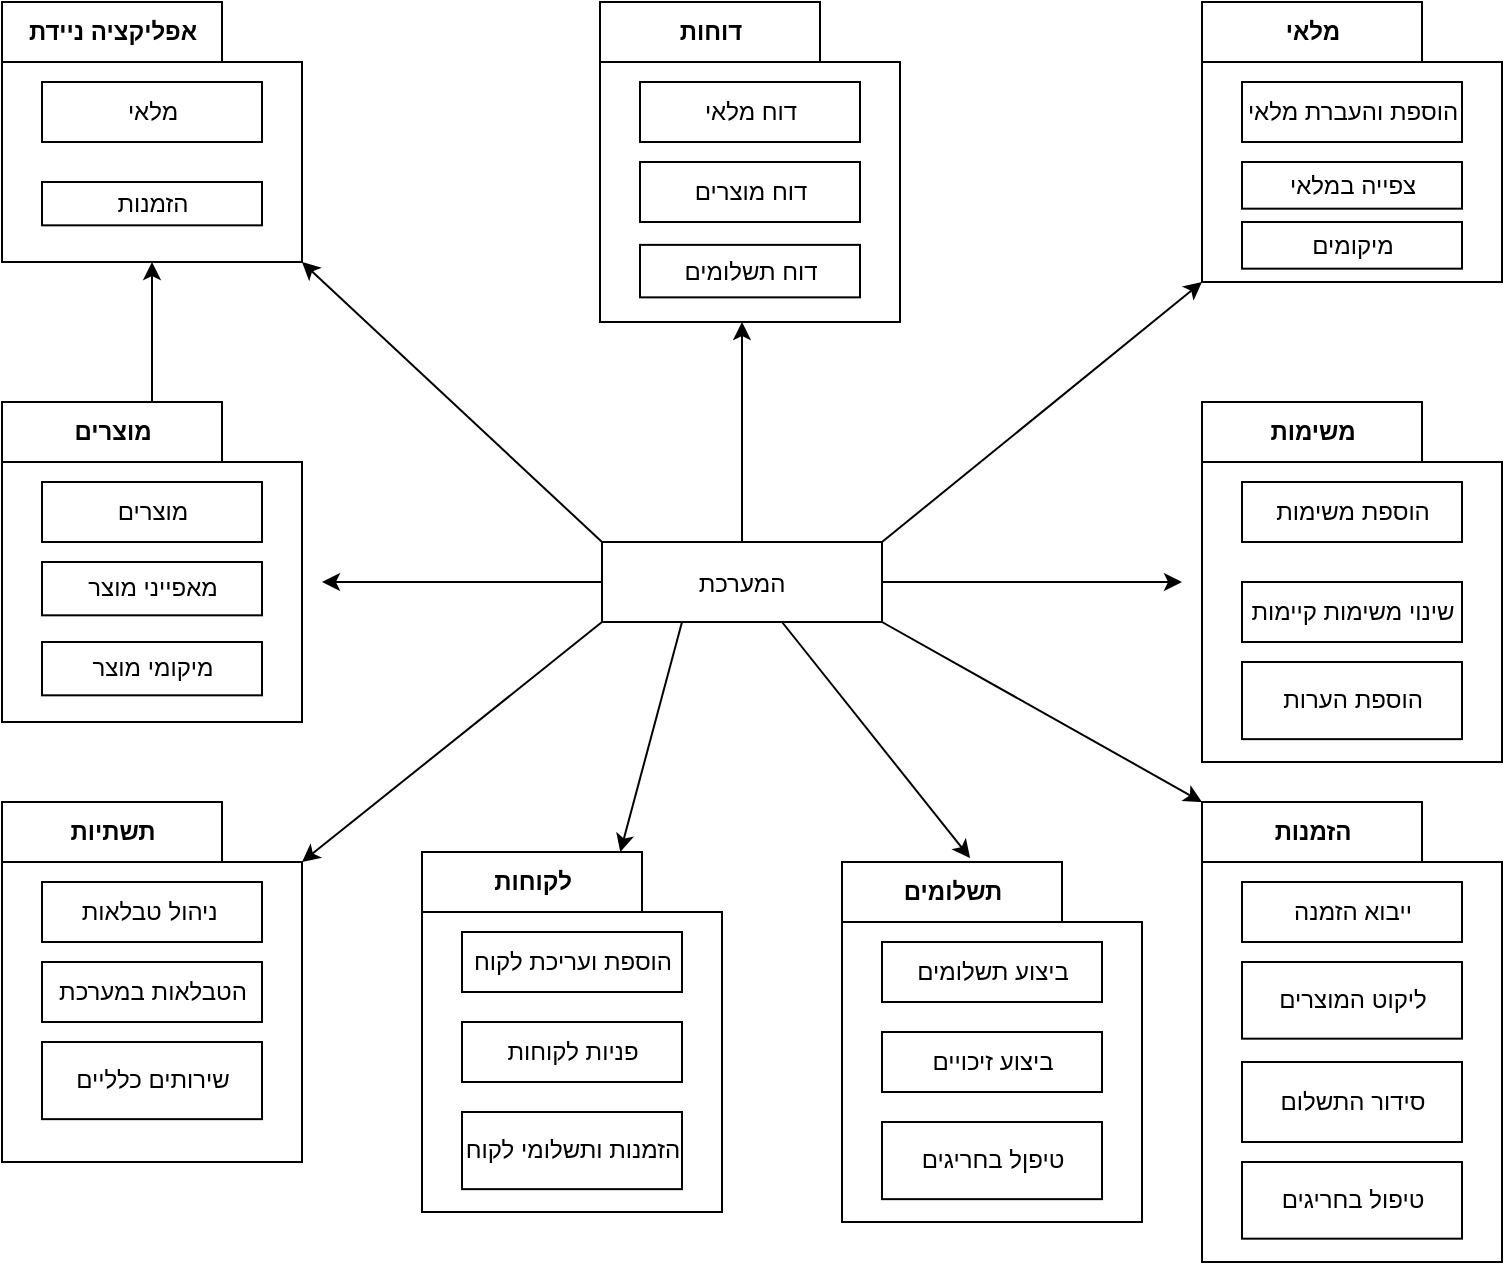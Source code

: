 <mxfile version="14.2.9" type="github">
  <diagram id="C5RBs43oDa-KdzZeNtuy" name="Page-1">
    <mxGraphModel dx="868" dy="450" grid="1" gridSize="10" guides="1" tooltips="1" connect="1" arrows="1" fold="1" page="1" pageScale="1" pageWidth="827" pageHeight="1169" background="none" math="0" shadow="0">
      <root>
        <mxCell id="WIyWlLk6GJQsqaUBKTNV-0" />
        <mxCell id="WIyWlLk6GJQsqaUBKTNV-1" parent="WIyWlLk6GJQsqaUBKTNV-0" />
        <mxCell id="aVnYMngcXuuk72Z8o889-0" value="אפליקציה ניידת" style="shape=folder;fontStyle=1;tabWidth=110;tabHeight=30;tabPosition=left;html=1;boundedLbl=1;labelInHeader=1;" parent="WIyWlLk6GJQsqaUBKTNV-1" vertex="1">
          <mxGeometry x="40" y="40" width="150" height="130" as="geometry" />
        </mxCell>
        <mxCell id="aVnYMngcXuuk72Z8o889-1" value="מלאי" style="html=1;" parent="aVnYMngcXuuk72Z8o889-0" vertex="1">
          <mxGeometry width="110" height="30" relative="1" as="geometry">
            <mxPoint x="20" y="40" as="offset" />
          </mxGeometry>
        </mxCell>
        <mxCell id="aVnYMngcXuuk72Z8o889-3" value="הזמנות" style="html=1;" parent="aVnYMngcXuuk72Z8o889-0" vertex="1">
          <mxGeometry x="20" y="90" width="110" height="21.667" as="geometry" />
        </mxCell>
        <mxCell id="jy6YPR81W2gWsYZMOIAQ-7" value="" style="edgeStyle=orthogonalEdgeStyle;rounded=0;orthogonalLoop=1;jettySize=auto;html=1;" edge="1" parent="WIyWlLk6GJQsqaUBKTNV-1" source="aVnYMngcXuuk72Z8o889-4" target="aVnYMngcXuuk72Z8o889-0">
          <mxGeometry relative="1" as="geometry" />
        </mxCell>
        <mxCell id="aVnYMngcXuuk72Z8o889-4" value="מוצרים" style="shape=folder;fontStyle=1;tabWidth=110;tabHeight=30;tabPosition=left;html=1;boundedLbl=1;labelInHeader=1;" parent="WIyWlLk6GJQsqaUBKTNV-1" vertex="1">
          <mxGeometry x="40" y="240" width="150" height="160" as="geometry" />
        </mxCell>
        <mxCell id="aVnYMngcXuuk72Z8o889-5" value="מוצרים" style="html=1;" parent="aVnYMngcXuuk72Z8o889-4" vertex="1">
          <mxGeometry width="110" height="30" relative="1" as="geometry">
            <mxPoint x="20" y="40" as="offset" />
          </mxGeometry>
        </mxCell>
        <mxCell id="aVnYMngcXuuk72Z8o889-7" value="מאפייני מוצר" style="html=1;" parent="aVnYMngcXuuk72Z8o889-4" vertex="1">
          <mxGeometry x="20" y="79.999" width="110" height="26.667" as="geometry" />
        </mxCell>
        <mxCell id="jy6YPR81W2gWsYZMOIAQ-12" value="מיקומי מוצר" style="html=1;" vertex="1" parent="aVnYMngcXuuk72Z8o889-4">
          <mxGeometry x="20" y="119.999" width="110" height="26.667" as="geometry" />
        </mxCell>
        <mxCell id="aVnYMngcXuuk72Z8o889-8" value="מלאי" style="shape=folder;fontStyle=1;tabWidth=110;tabHeight=30;tabPosition=left;html=1;boundedLbl=1;labelInHeader=1;" parent="WIyWlLk6GJQsqaUBKTNV-1" vertex="1">
          <mxGeometry x="640" y="40" width="150" height="140" as="geometry" />
        </mxCell>
        <mxCell id="aVnYMngcXuuk72Z8o889-9" value="הוספת והעברת מלאי" style="html=1;" parent="aVnYMngcXuuk72Z8o889-8" vertex="1">
          <mxGeometry width="110" height="30" relative="1" as="geometry">
            <mxPoint x="20" y="40" as="offset" />
          </mxGeometry>
        </mxCell>
        <mxCell id="aVnYMngcXuuk72Z8o889-11" value="צפייה במלאי" style="html=1;" parent="aVnYMngcXuuk72Z8o889-8" vertex="1">
          <mxGeometry x="20" y="80.002" width="110" height="23.333" as="geometry" />
        </mxCell>
        <mxCell id="jy6YPR81W2gWsYZMOIAQ-11" value="מיקומים" style="html=1;" vertex="1" parent="aVnYMngcXuuk72Z8o889-8">
          <mxGeometry x="20" y="110.0" width="110" height="23.333" as="geometry" />
        </mxCell>
        <mxCell id="aVnYMngcXuuk72Z8o889-12" value="משימות" style="shape=folder;fontStyle=1;tabWidth=110;tabHeight=30;tabPosition=left;html=1;boundedLbl=1;labelInHeader=1;" parent="WIyWlLk6GJQsqaUBKTNV-1" vertex="1">
          <mxGeometry x="640" y="240" width="150" height="180" as="geometry" />
        </mxCell>
        <mxCell id="aVnYMngcXuuk72Z8o889-13" value="הוספת משימות" style="html=1;" parent="aVnYMngcXuuk72Z8o889-12" vertex="1">
          <mxGeometry width="110" height="30" relative="1" as="geometry">
            <mxPoint x="20" y="40" as="offset" />
          </mxGeometry>
        </mxCell>
        <mxCell id="aVnYMngcXuuk72Z8o889-14" value="הוספת הערות" style="html=1;" parent="aVnYMngcXuuk72Z8o889-12" vertex="1">
          <mxGeometry x="20" y="130.004" width="110" height="38.571" as="geometry" />
        </mxCell>
        <mxCell id="aVnYMngcXuuk72Z8o889-15" value="שינוי משימות קיימות" style="html=1;" parent="aVnYMngcXuuk72Z8o889-12" vertex="1">
          <mxGeometry x="20" y="90" width="110" height="30" as="geometry" />
        </mxCell>
        <mxCell id="aVnYMngcXuuk72Z8o889-16" value="הזמנות" style="shape=folder;fontStyle=1;tabWidth=110;tabHeight=30;tabPosition=left;html=1;boundedLbl=1;labelInHeader=1;" parent="WIyWlLk6GJQsqaUBKTNV-1" vertex="1">
          <mxGeometry x="640" y="440" width="150" height="230" as="geometry" />
        </mxCell>
        <mxCell id="aVnYMngcXuuk72Z8o889-17" value="ייבוא הזמנה" style="html=1;" parent="aVnYMngcXuuk72Z8o889-16" vertex="1">
          <mxGeometry width="110" height="30" relative="1" as="geometry">
            <mxPoint x="20" y="40" as="offset" />
          </mxGeometry>
        </mxCell>
        <mxCell id="aVnYMngcXuuk72Z8o889-18" value="סידור התשלום" style="html=1;" parent="aVnYMngcXuuk72Z8o889-16" vertex="1">
          <mxGeometry x="20" y="130" width="110" height="40" as="geometry" />
        </mxCell>
        <mxCell id="aVnYMngcXuuk72Z8o889-19" value="ליקוט המוצרים" style="html=1;" parent="aVnYMngcXuuk72Z8o889-16" vertex="1">
          <mxGeometry x="20" y="80.0" width="110" height="38.333" as="geometry" />
        </mxCell>
        <mxCell id="aVnYMngcXuuk72Z8o889-36" value="טיפול בחריגים" style="html=1;" parent="aVnYMngcXuuk72Z8o889-16" vertex="1">
          <mxGeometry x="20" y="180" width="110" height="38.333" as="geometry" />
        </mxCell>
        <mxCell id="aVnYMngcXuuk72Z8o889-20" value="תשתיות" style="shape=folder;fontStyle=1;tabWidth=110;tabHeight=30;tabPosition=left;html=1;boundedLbl=1;labelInHeader=1;" parent="WIyWlLk6GJQsqaUBKTNV-1" vertex="1">
          <mxGeometry x="40" y="440" width="150" height="180" as="geometry" />
        </mxCell>
        <mxCell id="aVnYMngcXuuk72Z8o889-21" value="ניהול טבלאות&amp;nbsp;" style="html=1;" parent="aVnYMngcXuuk72Z8o889-20" vertex="1">
          <mxGeometry width="110" height="30" relative="1" as="geometry">
            <mxPoint x="20" y="40" as="offset" />
          </mxGeometry>
        </mxCell>
        <mxCell id="aVnYMngcXuuk72Z8o889-22" value="שירותים כלליים" style="html=1;" parent="aVnYMngcXuuk72Z8o889-20" vertex="1">
          <mxGeometry x="20" y="120.004" width="110" height="38.571" as="geometry" />
        </mxCell>
        <mxCell id="aVnYMngcXuuk72Z8o889-23" value="הטבלאות במערכת" style="html=1;" parent="aVnYMngcXuuk72Z8o889-20" vertex="1">
          <mxGeometry x="20" y="80" width="110" height="30" as="geometry" />
        </mxCell>
        <mxCell id="aVnYMngcXuuk72Z8o889-25" value="לקוחות" style="shape=folder;fontStyle=1;tabWidth=110;tabHeight=30;tabPosition=left;html=1;boundedLbl=1;labelInHeader=1;" parent="WIyWlLk6GJQsqaUBKTNV-1" vertex="1">
          <mxGeometry x="250" y="465" width="150" height="180" as="geometry" />
        </mxCell>
        <mxCell id="aVnYMngcXuuk72Z8o889-26" value="הוספת ועריכת לקוח" style="html=1;" parent="aVnYMngcXuuk72Z8o889-25" vertex="1">
          <mxGeometry width="110" height="30" relative="1" as="geometry">
            <mxPoint x="20" y="40" as="offset" />
          </mxGeometry>
        </mxCell>
        <mxCell id="aVnYMngcXuuk72Z8o889-27" value="הזמנות ותשלומי לקוח" style="html=1;" parent="aVnYMngcXuuk72Z8o889-25" vertex="1">
          <mxGeometry x="20" y="130.004" width="110" height="38.571" as="geometry" />
        </mxCell>
        <mxCell id="aVnYMngcXuuk72Z8o889-28" value="פניות לקוחות" style="html=1;" parent="aVnYMngcXuuk72Z8o889-25" vertex="1">
          <mxGeometry x="20" y="85" width="110" height="30" as="geometry" />
        </mxCell>
        <mxCell id="aVnYMngcXuuk72Z8o889-29" value="דוחות" style="shape=folder;fontStyle=1;tabWidth=110;tabHeight=30;tabPosition=left;html=1;boundedLbl=1;labelInHeader=1;" parent="WIyWlLk6GJQsqaUBKTNV-1" vertex="1">
          <mxGeometry x="339" y="40" width="150" height="160" as="geometry" />
        </mxCell>
        <mxCell id="aVnYMngcXuuk72Z8o889-30" value="דוח מלאי" style="html=1;" parent="aVnYMngcXuuk72Z8o889-29" vertex="1">
          <mxGeometry width="110" height="30" relative="1" as="geometry">
            <mxPoint x="20" y="40" as="offset" />
          </mxGeometry>
        </mxCell>
        <mxCell id="aVnYMngcXuuk72Z8o889-41" value="דוח מוצרים" style="html=1;" parent="aVnYMngcXuuk72Z8o889-29" vertex="1">
          <mxGeometry x="20" y="80" width="110" height="30" as="geometry" />
        </mxCell>
        <mxCell id="jy6YPR81W2gWsYZMOIAQ-9" value="דוח תשלומים" style="html=1;" vertex="1" parent="aVnYMngcXuuk72Z8o889-29">
          <mxGeometry x="20" y="121.431" width="110" height="26.25" as="geometry" />
        </mxCell>
        <mxCell id="aVnYMngcXuuk72Z8o889-33" style="edgeStyle=orthogonalEdgeStyle;rounded=0;orthogonalLoop=1;jettySize=auto;html=1;exitX=0.5;exitY=1;exitDx=0;exitDy=0;exitPerimeter=0;" parent="WIyWlLk6GJQsqaUBKTNV-1" source="aVnYMngcXuuk72Z8o889-0" target="aVnYMngcXuuk72Z8o889-0" edge="1">
          <mxGeometry relative="1" as="geometry" />
        </mxCell>
        <mxCell id="aVnYMngcXuuk72Z8o889-34" style="edgeStyle=orthogonalEdgeStyle;rounded=0;orthogonalLoop=1;jettySize=auto;html=1;exitX=0.5;exitY=1;exitDx=0;exitDy=0;exitPerimeter=0;" parent="WIyWlLk6GJQsqaUBKTNV-1" source="aVnYMngcXuuk72Z8o889-4" target="aVnYMngcXuuk72Z8o889-4" edge="1">
          <mxGeometry relative="1" as="geometry" />
        </mxCell>
        <mxCell id="aVnYMngcXuuk72Z8o889-44" value="" style="edgeStyle=orthogonalEdgeStyle;rounded=0;orthogonalLoop=1;jettySize=auto;html=1;" parent="WIyWlLk6GJQsqaUBKTNV-1" source="aVnYMngcXuuk72Z8o889-42" edge="1">
          <mxGeometry relative="1" as="geometry">
            <mxPoint x="200" y="330" as="targetPoint" />
          </mxGeometry>
        </mxCell>
        <mxCell id="aVnYMngcXuuk72Z8o889-46" value="" style="edgeStyle=orthogonalEdgeStyle;rounded=0;orthogonalLoop=1;jettySize=auto;html=1;" parent="WIyWlLk6GJQsqaUBKTNV-1" source="aVnYMngcXuuk72Z8o889-42" edge="1">
          <mxGeometry relative="1" as="geometry">
            <mxPoint x="630" y="330" as="targetPoint" />
          </mxGeometry>
        </mxCell>
        <mxCell id="aVnYMngcXuuk72Z8o889-48" value="" style="edgeStyle=orthogonalEdgeStyle;rounded=0;orthogonalLoop=1;jettySize=auto;html=1;" parent="WIyWlLk6GJQsqaUBKTNV-1" source="aVnYMngcXuuk72Z8o889-42" edge="1">
          <mxGeometry relative="1" as="geometry">
            <mxPoint x="410" y="200" as="targetPoint" />
          </mxGeometry>
        </mxCell>
        <mxCell id="aVnYMngcXuuk72Z8o889-42" value="המערכת" style="text;align=center;verticalAlign=middle;dashed=0;fillColor=#ffffff;strokeColor=#000000;" parent="WIyWlLk6GJQsqaUBKTNV-1" vertex="1">
          <mxGeometry x="340" y="310" width="140" height="40" as="geometry" />
        </mxCell>
        <mxCell id="aVnYMngcXuuk72Z8o889-50" value="" style="endArrow=classic;html=1;exitX=1;exitY=0;exitDx=0;exitDy=0;entryX=0;entryY=0;entryDx=0;entryDy=140;entryPerimeter=0;" parent="WIyWlLk6GJQsqaUBKTNV-1" source="aVnYMngcXuuk72Z8o889-42" target="aVnYMngcXuuk72Z8o889-8" edge="1">
          <mxGeometry width="50" height="50" relative="1" as="geometry">
            <mxPoint x="390" y="260" as="sourcePoint" />
            <mxPoint x="440" y="210" as="targetPoint" />
          </mxGeometry>
        </mxCell>
        <mxCell id="aVnYMngcXuuk72Z8o889-51" value="" style="endArrow=classic;html=1;exitX=0;exitY=0;exitDx=0;exitDy=0;entryX=0;entryY=0;entryDx=150;entryDy=130;entryPerimeter=0;" parent="WIyWlLk6GJQsqaUBKTNV-1" source="aVnYMngcXuuk72Z8o889-42" target="aVnYMngcXuuk72Z8o889-0" edge="1">
          <mxGeometry width="50" height="50" relative="1" as="geometry">
            <mxPoint x="390" y="260" as="sourcePoint" />
            <mxPoint x="440" y="210" as="targetPoint" />
          </mxGeometry>
        </mxCell>
        <mxCell id="aVnYMngcXuuk72Z8o889-52" value="" style="endArrow=classic;html=1;exitX=0;exitY=1;exitDx=0;exitDy=0;entryX=0;entryY=0;entryDx=150;entryDy=30;entryPerimeter=0;" parent="WIyWlLk6GJQsqaUBKTNV-1" source="aVnYMngcXuuk72Z8o889-42" target="aVnYMngcXuuk72Z8o889-20" edge="1">
          <mxGeometry width="50" height="50" relative="1" as="geometry">
            <mxPoint x="390" y="360" as="sourcePoint" />
            <mxPoint x="440" y="310" as="targetPoint" />
          </mxGeometry>
        </mxCell>
        <mxCell id="aVnYMngcXuuk72Z8o889-53" value="" style="endArrow=classic;html=1;exitX=1;exitY=1;exitDx=0;exitDy=0;entryX=0;entryY=0;entryDx=0;entryDy=0;entryPerimeter=0;" parent="WIyWlLk6GJQsqaUBKTNV-1" source="aVnYMngcXuuk72Z8o889-42" target="aVnYMngcXuuk72Z8o889-16" edge="1">
          <mxGeometry width="50" height="50" relative="1" as="geometry">
            <mxPoint x="390" y="360" as="sourcePoint" />
            <mxPoint x="440" y="310" as="targetPoint" />
          </mxGeometry>
        </mxCell>
        <mxCell id="jy6YPR81W2gWsYZMOIAQ-0" value="תשלומים" style="shape=folder;fontStyle=1;tabWidth=110;tabHeight=30;tabPosition=left;html=1;boundedLbl=1;labelInHeader=1;" vertex="1" parent="WIyWlLk6GJQsqaUBKTNV-1">
          <mxGeometry x="460" y="470" width="150" height="180" as="geometry" />
        </mxCell>
        <mxCell id="jy6YPR81W2gWsYZMOIAQ-1" value="ביצוע תשלומים" style="html=1;" vertex="1" parent="jy6YPR81W2gWsYZMOIAQ-0">
          <mxGeometry width="110" height="30" relative="1" as="geometry">
            <mxPoint x="20" y="40" as="offset" />
          </mxGeometry>
        </mxCell>
        <mxCell id="jy6YPR81W2gWsYZMOIAQ-2" value="טיפןל בחריגים" style="html=1;" vertex="1" parent="jy6YPR81W2gWsYZMOIAQ-0">
          <mxGeometry x="20" y="130.004" width="110" height="38.571" as="geometry" />
        </mxCell>
        <mxCell id="jy6YPR81W2gWsYZMOIAQ-3" value="ביצוע זיכויים" style="html=1;" vertex="1" parent="jy6YPR81W2gWsYZMOIAQ-0">
          <mxGeometry x="20" y="85" width="110" height="30" as="geometry" />
        </mxCell>
        <mxCell id="jy6YPR81W2gWsYZMOIAQ-5" value="" style="endArrow=classic;html=1;exitX=1;exitY=1;exitDx=0;exitDy=0;entryX=0.427;entryY=-0.011;entryDx=0;entryDy=0;entryPerimeter=0;" edge="1" parent="WIyWlLk6GJQsqaUBKTNV-1" target="jy6YPR81W2gWsYZMOIAQ-0">
          <mxGeometry width="50" height="50" relative="1" as="geometry">
            <mxPoint x="430" y="350" as="sourcePoint" />
            <mxPoint x="590" y="440" as="targetPoint" />
          </mxGeometry>
        </mxCell>
        <mxCell id="jy6YPR81W2gWsYZMOIAQ-6" value="" style="endArrow=classic;html=1;exitX=1;exitY=1;exitDx=0;exitDy=0;" edge="1" parent="WIyWlLk6GJQsqaUBKTNV-1" target="aVnYMngcXuuk72Z8o889-25">
          <mxGeometry width="50" height="50" relative="1" as="geometry">
            <mxPoint x="380" y="350" as="sourcePoint" />
            <mxPoint x="540" y="440" as="targetPoint" />
          </mxGeometry>
        </mxCell>
      </root>
    </mxGraphModel>
  </diagram>
</mxfile>
